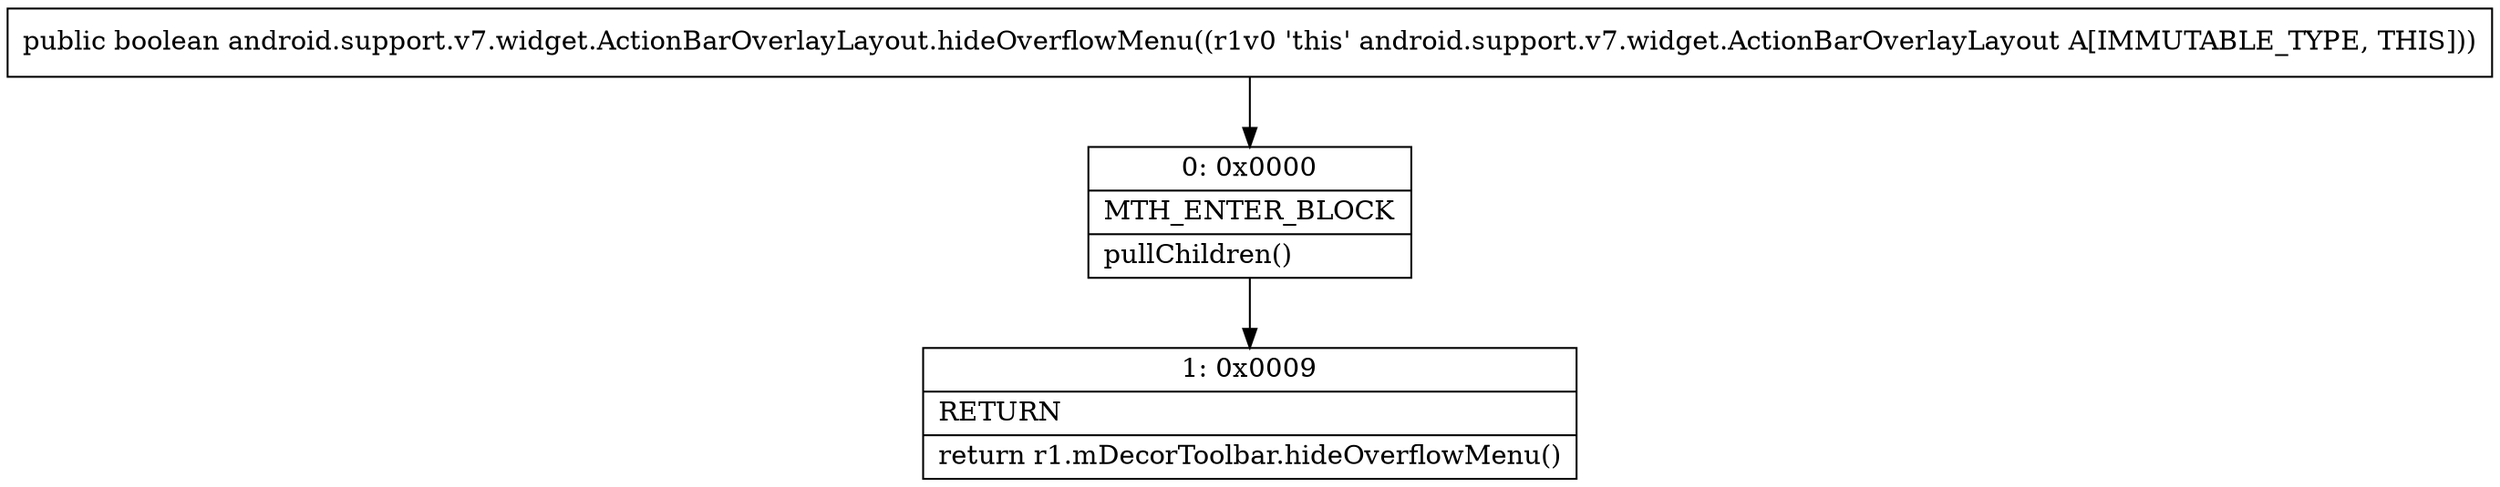 digraph "CFG forandroid.support.v7.widget.ActionBarOverlayLayout.hideOverflowMenu()Z" {
Node_0 [shape=record,label="{0\:\ 0x0000|MTH_ENTER_BLOCK\l|pullChildren()\l}"];
Node_1 [shape=record,label="{1\:\ 0x0009|RETURN\l|return r1.mDecorToolbar.hideOverflowMenu()\l}"];
MethodNode[shape=record,label="{public boolean android.support.v7.widget.ActionBarOverlayLayout.hideOverflowMenu((r1v0 'this' android.support.v7.widget.ActionBarOverlayLayout A[IMMUTABLE_TYPE, THIS])) }"];
MethodNode -> Node_0;
Node_0 -> Node_1;
}

